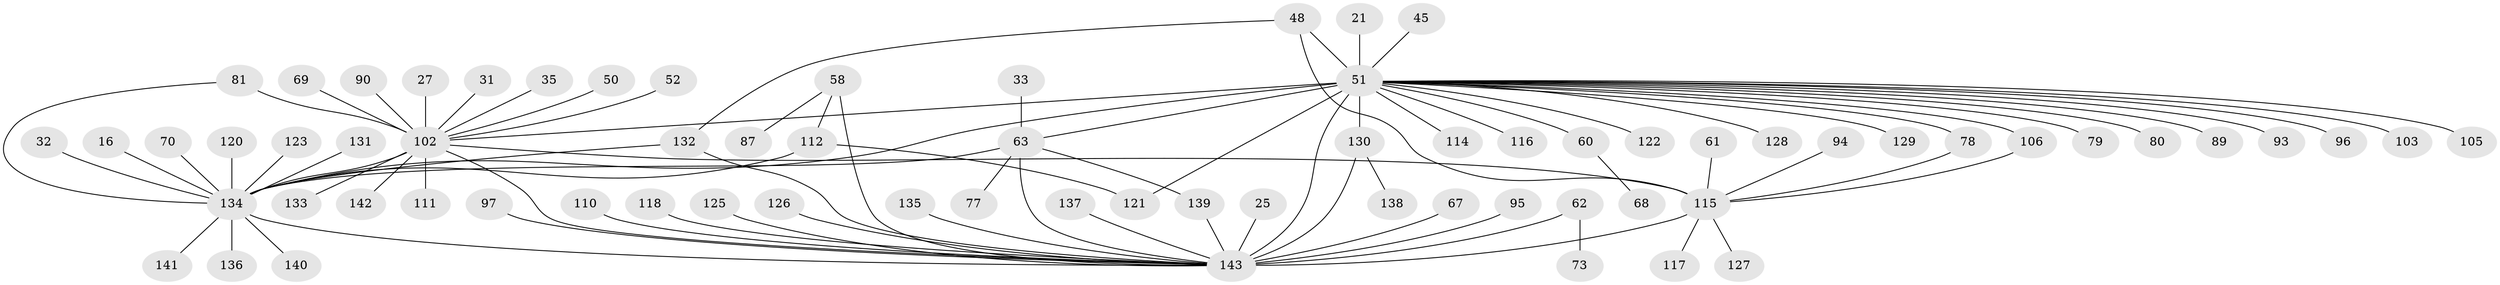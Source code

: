 // original degree distribution, {17: 0.006993006993006993, 5: 0.027972027972027972, 6: 0.04195804195804196, 24: 0.006993006993006993, 14: 0.006993006993006993, 4: 0.09090909090909091, 26: 0.006993006993006993, 15: 0.006993006993006993, 2: 0.23076923076923078, 8: 0.006993006993006993, 7: 0.006993006993006993, 1: 0.46153846153846156, 3: 0.08391608391608392, 9: 0.006993006993006993, 10: 0.006993006993006993}
// Generated by graph-tools (version 1.1) at 2025/48/03/09/25 04:48:33]
// undirected, 71 vertices, 86 edges
graph export_dot {
graph [start="1"]
  node [color=gray90,style=filled];
  16;
  21;
  25;
  27;
  31;
  32;
  33;
  35;
  45;
  48 [super="+18+30"];
  50;
  51 [super="+8+7"];
  52;
  58 [super="+20+2"];
  60;
  61;
  62;
  63 [super="+29+26"];
  67;
  68;
  69;
  70;
  73;
  77;
  78;
  79;
  80;
  81 [super="+38+46+76"];
  87;
  89 [super="+84"];
  90;
  93;
  94;
  95;
  96;
  97;
  102 [super="+85+41+53+4"];
  103;
  105;
  106;
  110 [super="+107"];
  111;
  112 [super="+101"];
  114;
  115 [super="+6+98+28+24+40+44"];
  116;
  117 [super="+108"];
  118;
  120;
  121 [super="+82"];
  122 [super="+86+92"];
  123;
  125;
  126 [super="+88"];
  127;
  128;
  129;
  130 [super="+12+109+65+75"];
  131;
  132 [super="+34+113+39"];
  133 [super="+43+119"];
  134 [super="+100+99+47+74"];
  135;
  136;
  137;
  138;
  139 [super="+59"];
  140;
  141;
  142;
  143 [super="+124+104+64"];
  16 -- 134;
  21 -- 51;
  25 -- 143;
  27 -- 102;
  31 -- 102;
  32 -- 134;
  33 -- 63;
  35 -- 102;
  45 -- 51;
  48 -- 51;
  48 -- 132;
  48 -- 115;
  50 -- 102;
  51 -- 60 [weight=2];
  51 -- 78;
  51 -- 79 [weight=2];
  51 -- 121 [weight=2];
  51 -- 128;
  51 -- 103;
  51 -- 106;
  51 -- 143 [weight=11];
  51 -- 114;
  51 -- 116;
  51 -- 93;
  51 -- 129;
  51 -- 80;
  51 -- 96;
  51 -- 105;
  51 -- 130 [weight=2];
  51 -- 134 [weight=3];
  51 -- 63 [weight=2];
  51 -- 89;
  51 -- 102 [weight=3];
  51 -- 122;
  52 -- 102;
  58 -- 143 [weight=2];
  58 -- 112;
  58 -- 87;
  60 -- 68;
  61 -- 115;
  62 -- 73;
  62 -- 143 [weight=2];
  63 -- 77;
  63 -- 134 [weight=2];
  63 -- 139;
  63 -- 143;
  67 -- 143;
  69 -- 102;
  70 -- 134;
  78 -- 115;
  81 -- 134;
  81 -- 102 [weight=3];
  90 -- 102;
  94 -- 115;
  95 -- 143;
  97 -- 143;
  102 -- 115;
  102 -- 134 [weight=7];
  102 -- 133;
  102 -- 142;
  102 -- 111;
  102 -- 143 [weight=5];
  106 -- 115;
  110 -- 143;
  112 -- 121;
  112 -- 134;
  115 -- 127;
  115 -- 143 [weight=4];
  115 -- 117;
  118 -- 143;
  120 -- 134 [weight=2];
  123 -- 134 [weight=2];
  125 -- 143;
  126 -- 143;
  130 -- 138;
  130 -- 143;
  131 -- 134;
  132 -- 134;
  132 -- 143 [weight=3];
  134 -- 141;
  134 -- 140;
  134 -- 136;
  134 -- 143 [weight=2];
  135 -- 143;
  137 -- 143;
  139 -- 143;
}
